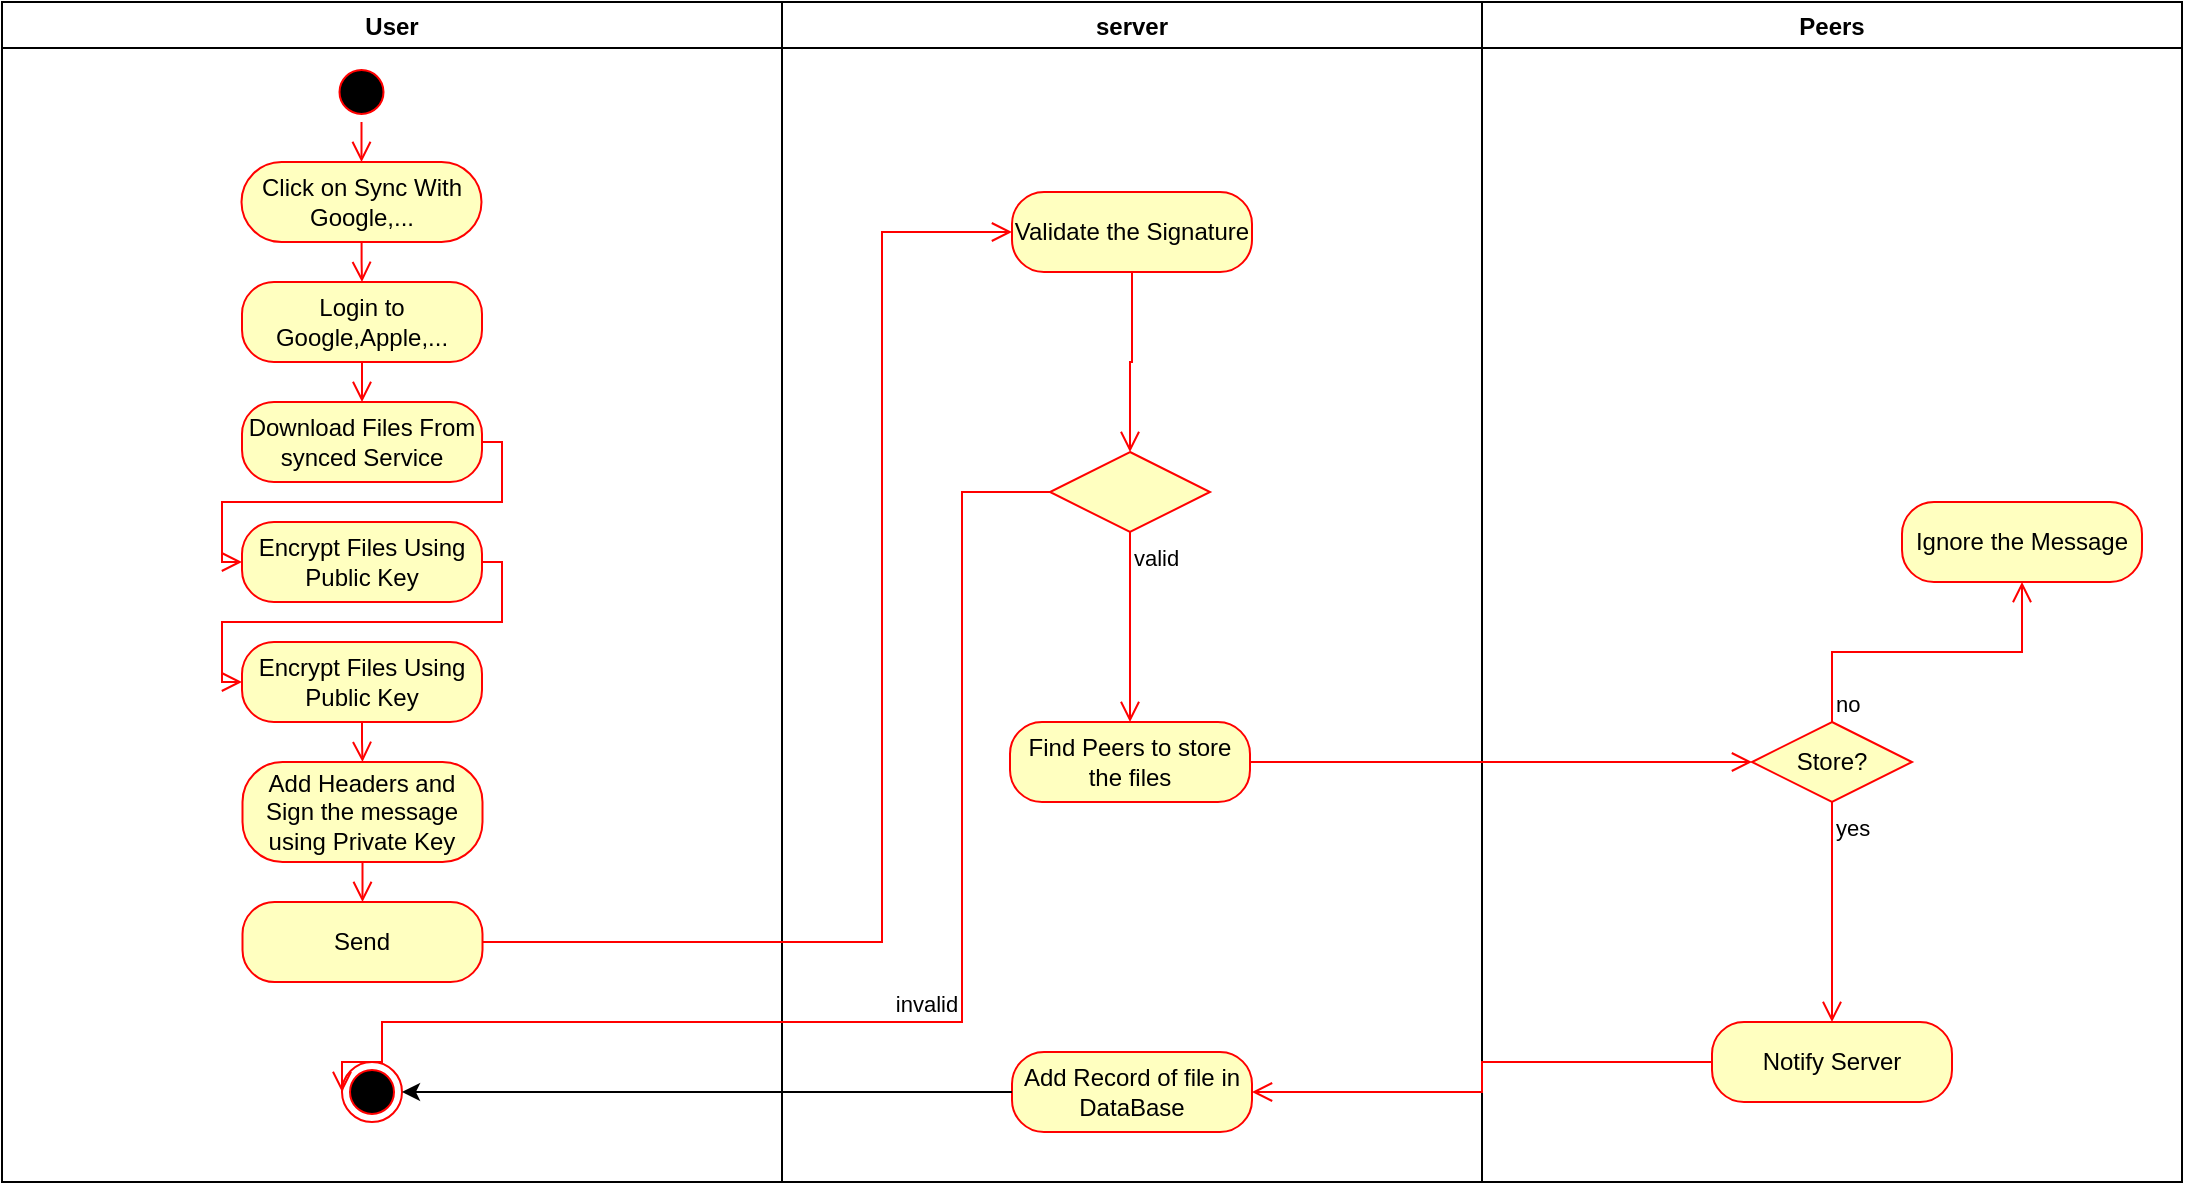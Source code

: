 <mxfile version="26.0.7">
  <diagram name="Page-1" id="2O54he_iV0tcfqrj9Db2">
    <mxGraphModel dx="1590" dy="922" grid="1" gridSize="10" guides="1" tooltips="1" connect="1" arrows="1" fold="1" page="1" pageScale="1" pageWidth="850" pageHeight="1100" math="0" shadow="0">
      <root>
        <mxCell id="0" />
        <mxCell id="1" parent="0" />
        <mxCell id="TpiMZ8z6lbcMxNbBs4mE-25" value="User" style="swimlane;" parent="1" vertex="1">
          <mxGeometry x="190" y="40" width="390" height="590" as="geometry" />
        </mxCell>
        <mxCell id="TpiMZ8z6lbcMxNbBs4mE-26" value="" style="ellipse;html=1;shape=startState;fillColor=#000000;strokeColor=#ff0000;" parent="TpiMZ8z6lbcMxNbBs4mE-25" vertex="1">
          <mxGeometry x="164.75" y="30" width="30" height="30" as="geometry" />
        </mxCell>
        <mxCell id="TpiMZ8z6lbcMxNbBs4mE-27" value="" style="edgeStyle=orthogonalEdgeStyle;html=1;verticalAlign=bottom;endArrow=open;endSize=8;strokeColor=#ff0000;rounded=0;entryX=0.5;entryY=0;entryDx=0;entryDy=0;" parent="TpiMZ8z6lbcMxNbBs4mE-25" source="TpiMZ8z6lbcMxNbBs4mE-26" target="TpiMZ8z6lbcMxNbBs4mE-28" edge="1">
          <mxGeometry relative="1" as="geometry">
            <mxPoint x="179.75" y="130" as="targetPoint" />
          </mxGeometry>
        </mxCell>
        <mxCell id="TpiMZ8z6lbcMxNbBs4mE-28" value="Click on Sync With Google,..." style="rounded=1;whiteSpace=wrap;html=1;arcSize=50;fontColor=#000000;fillColor=#ffffc0;strokeColor=#ff0000;" parent="TpiMZ8z6lbcMxNbBs4mE-25" vertex="1">
          <mxGeometry x="119.75" y="80" width="120" height="40" as="geometry" />
        </mxCell>
        <mxCell id="TpiMZ8z6lbcMxNbBs4mE-29" value="" style="edgeStyle=orthogonalEdgeStyle;html=1;verticalAlign=bottom;endArrow=open;endSize=8;strokeColor=#ff0000;rounded=0;entryX=0.5;entryY=0;entryDx=0;entryDy=0;" parent="TpiMZ8z6lbcMxNbBs4mE-25" source="TpiMZ8z6lbcMxNbBs4mE-28" target="TpiMZ8z6lbcMxNbBs4mE-30" edge="1">
          <mxGeometry relative="1" as="geometry">
            <mxPoint x="179.75" y="260" as="targetPoint" />
            <Array as="points" />
          </mxGeometry>
        </mxCell>
        <mxCell id="TpiMZ8z6lbcMxNbBs4mE-30" value="Login to Google,Apple,..." style="rounded=1;whiteSpace=wrap;html=1;arcSize=40;fontColor=#000000;fillColor=#ffffc0;strokeColor=#ff0000;" parent="TpiMZ8z6lbcMxNbBs4mE-25" vertex="1">
          <mxGeometry x="120" y="140" width="120" height="40" as="geometry" />
        </mxCell>
        <mxCell id="TpiMZ8z6lbcMxNbBs4mE-31" value="" style="edgeStyle=orthogonalEdgeStyle;html=1;verticalAlign=bottom;endArrow=open;endSize=8;strokeColor=#ff0000;rounded=0;entryX=0.5;entryY=0;entryDx=0;entryDy=0;" parent="TpiMZ8z6lbcMxNbBs4mE-25" source="TpiMZ8z6lbcMxNbBs4mE-30" target="TpiMZ8z6lbcMxNbBs4mE-34" edge="1">
          <mxGeometry relative="1" as="geometry">
            <mxPoint x="180" y="260" as="targetPoint" />
            <Array as="points" />
          </mxGeometry>
        </mxCell>
        <mxCell id="DbU4vVNVeQuLeiw8wJ58-33" style="edgeStyle=orthogonalEdgeStyle;html=1;verticalAlign=bottom;endArrow=open;endSize=8;strokeColor=#ff0000;rounded=0;entryX=0;entryY=0.5;entryDx=0;entryDy=0;exitX=1;exitY=0.5;exitDx=0;exitDy=0;" edge="1" parent="TpiMZ8z6lbcMxNbBs4mE-25" source="TpiMZ8z6lbcMxNbBs4mE-34" target="DbU4vVNVeQuLeiw8wJ58-32">
          <mxGeometry relative="1" as="geometry" />
        </mxCell>
        <mxCell id="TpiMZ8z6lbcMxNbBs4mE-34" value="Download Files From synced Service" style="rounded=1;whiteSpace=wrap;html=1;arcSize=40;fontColor=#000000;fillColor=#ffffc0;strokeColor=#ff0000;" parent="TpiMZ8z6lbcMxNbBs4mE-25" vertex="1">
          <mxGeometry x="120" y="200" width="120" height="40" as="geometry" />
        </mxCell>
        <mxCell id="DbU4vVNVeQuLeiw8wJ58-39" style="edgeStyle=orthogonalEdgeStyle;html=1;verticalAlign=bottom;endArrow=open;endSize=8;strokeColor=#ff0000;rounded=0;entryX=0;entryY=0.5;entryDx=0;entryDy=0;exitX=1;exitY=0.5;exitDx=0;exitDy=0;" edge="1" parent="TpiMZ8z6lbcMxNbBs4mE-25" source="DbU4vVNVeQuLeiw8wJ58-32" target="DbU4vVNVeQuLeiw8wJ58-35">
          <mxGeometry relative="1" as="geometry" />
        </mxCell>
        <mxCell id="DbU4vVNVeQuLeiw8wJ58-32" value="Encrypt Files Using Public Key" style="rounded=1;whiteSpace=wrap;html=1;arcSize=40;fontColor=#000000;fillColor=#ffffc0;strokeColor=#ff0000;" vertex="1" parent="TpiMZ8z6lbcMxNbBs4mE-25">
          <mxGeometry x="120" y="260" width="120" height="40" as="geometry" />
        </mxCell>
        <mxCell id="DbU4vVNVeQuLeiw8wJ58-34" value="Add Headers and Sign the message using Private Key" style="rounded=1;whiteSpace=wrap;html=1;arcSize=40;fontColor=#000000;fillColor=#ffffc0;strokeColor=#ff0000;" vertex="1" parent="TpiMZ8z6lbcMxNbBs4mE-25">
          <mxGeometry x="120.25" y="380" width="120" height="50" as="geometry" />
        </mxCell>
        <mxCell id="DbU4vVNVeQuLeiw8wJ58-35" value="Encrypt Files Using Public Key" style="rounded=1;whiteSpace=wrap;html=1;arcSize=40;fontColor=#000000;fillColor=#ffffc0;strokeColor=#ff0000;" vertex="1" parent="TpiMZ8z6lbcMxNbBs4mE-25">
          <mxGeometry x="120" y="320" width="120" height="40" as="geometry" />
        </mxCell>
        <mxCell id="DbU4vVNVeQuLeiw8wJ58-36" value="" style="edgeStyle=orthogonalEdgeStyle;html=1;verticalAlign=bottom;endArrow=open;endSize=8;strokeColor=#ff0000;rounded=0;entryX=0.5;entryY=0;entryDx=0;entryDy=0;" edge="1" parent="TpiMZ8z6lbcMxNbBs4mE-25" source="DbU4vVNVeQuLeiw8wJ58-35" target="DbU4vVNVeQuLeiw8wJ58-34">
          <mxGeometry relative="1" as="geometry">
            <mxPoint x="-19.75" y="420" as="targetPoint" />
          </mxGeometry>
        </mxCell>
        <mxCell id="DbU4vVNVeQuLeiw8wJ58-37" value="Send" style="rounded=1;whiteSpace=wrap;html=1;arcSize=40;fontColor=#000000;fillColor=#ffffc0;strokeColor=#ff0000;" vertex="1" parent="TpiMZ8z6lbcMxNbBs4mE-25">
          <mxGeometry x="120.25" y="450" width="120" height="40" as="geometry" />
        </mxCell>
        <mxCell id="DbU4vVNVeQuLeiw8wJ58-38" value="" style="edgeStyle=orthogonalEdgeStyle;html=1;verticalAlign=bottom;endArrow=open;endSize=8;strokeColor=#ff0000;rounded=0;exitX=0.5;exitY=1;exitDx=0;exitDy=0;entryX=0.5;entryY=0;entryDx=0;entryDy=0;" edge="1" parent="TpiMZ8z6lbcMxNbBs4mE-25" source="DbU4vVNVeQuLeiw8wJ58-34" target="DbU4vVNVeQuLeiw8wJ58-37">
          <mxGeometry relative="1" as="geometry">
            <mxPoint x="180.25" y="630" as="targetPoint" />
            <mxPoint x="240.25" y="500" as="sourcePoint" />
          </mxGeometry>
        </mxCell>
        <mxCell id="DbU4vVNVeQuLeiw8wJ58-47" value="" style="ellipse;html=1;shape=endState;fillColor=#000000;strokeColor=#ff0000;" vertex="1" parent="TpiMZ8z6lbcMxNbBs4mE-25">
          <mxGeometry x="170" y="530" width="30" height="30" as="geometry" />
        </mxCell>
        <mxCell id="TpiMZ8z6lbcMxNbBs4mE-38" value="server" style="swimlane;" parent="1" vertex="1">
          <mxGeometry x="580" y="40" width="350" height="590" as="geometry" />
        </mxCell>
        <mxCell id="DbU4vVNVeQuLeiw8wJ58-40" value="Validate the Signature" style="rounded=1;whiteSpace=wrap;html=1;arcSize=40;fontColor=#000000;fillColor=#ffffc0;strokeColor=#ff0000;" vertex="1" parent="TpiMZ8z6lbcMxNbBs4mE-38">
          <mxGeometry x="115" y="95" width="120" height="40" as="geometry" />
        </mxCell>
        <mxCell id="DbU4vVNVeQuLeiw8wJ58-41" value="" style="edgeStyle=orthogonalEdgeStyle;html=1;verticalAlign=bottom;endArrow=open;endSize=8;strokeColor=#ff0000;rounded=0;entryX=0.5;entryY=0;entryDx=0;entryDy=0;" edge="1" parent="TpiMZ8z6lbcMxNbBs4mE-38" source="DbU4vVNVeQuLeiw8wJ58-40" target="DbU4vVNVeQuLeiw8wJ58-44">
          <mxGeometry relative="1" as="geometry">
            <mxPoint x="175" y="215" as="targetPoint" />
          </mxGeometry>
        </mxCell>
        <mxCell id="DbU4vVNVeQuLeiw8wJ58-42" value="Find Peers to store the files" style="rounded=1;whiteSpace=wrap;html=1;arcSize=40;fontColor=#000000;fillColor=#ffffc0;strokeColor=#ff0000;" vertex="1" parent="TpiMZ8z6lbcMxNbBs4mE-38">
          <mxGeometry x="114" y="360" width="120" height="40" as="geometry" />
        </mxCell>
        <mxCell id="DbU4vVNVeQuLeiw8wJ58-43" value="Add Record of file in DataBase" style="rounded=1;whiteSpace=wrap;html=1;arcSize=40;fontColor=#000000;fillColor=#ffffc0;strokeColor=#ff0000;" vertex="1" parent="TpiMZ8z6lbcMxNbBs4mE-38">
          <mxGeometry x="115" y="525" width="120" height="40" as="geometry" />
        </mxCell>
        <mxCell id="DbU4vVNVeQuLeiw8wJ58-44" value="" style="rhombus;whiteSpace=wrap;html=1;fontColor=#000000;fillColor=#ffffc0;strokeColor=#ff0000;" vertex="1" parent="TpiMZ8z6lbcMxNbBs4mE-38">
          <mxGeometry x="134" y="225" width="80" height="40" as="geometry" />
        </mxCell>
        <mxCell id="DbU4vVNVeQuLeiw8wJ58-45" value="&lt;div&gt;valid&lt;/div&gt;" style="edgeStyle=orthogonalEdgeStyle;html=1;align=left;verticalAlign=top;endArrow=open;endSize=8;strokeColor=#ff0000;rounded=0;entryX=0.5;entryY=0;entryDx=0;entryDy=0;" edge="1" parent="TpiMZ8z6lbcMxNbBs4mE-38" source="DbU4vVNVeQuLeiw8wJ58-44" target="DbU4vVNVeQuLeiw8wJ58-42">
          <mxGeometry x="-1" relative="1" as="geometry">
            <mxPoint x="174" y="325" as="targetPoint" />
          </mxGeometry>
        </mxCell>
        <mxCell id="TpiMZ8z6lbcMxNbBs4mE-45" value="Peers" style="swimlane;" parent="1" vertex="1">
          <mxGeometry x="930" y="40" width="350" height="590" as="geometry" />
        </mxCell>
        <mxCell id="TpiMZ8z6lbcMxNbBs4mE-46" value="Store?" style="rhombus;whiteSpace=wrap;html=1;fontColor=#000000;fillColor=#ffffc0;strokeColor=#ff0000;" parent="TpiMZ8z6lbcMxNbBs4mE-45" vertex="1">
          <mxGeometry x="135" y="360" width="80" height="40" as="geometry" />
        </mxCell>
        <mxCell id="TpiMZ8z6lbcMxNbBs4mE-47" value="no" style="edgeStyle=orthogonalEdgeStyle;html=1;align=left;verticalAlign=bottom;endArrow=open;endSize=8;strokeColor=#ff0000;rounded=0;entryX=0.5;entryY=1;entryDx=0;entryDy=0;" parent="TpiMZ8z6lbcMxNbBs4mE-45" source="TpiMZ8z6lbcMxNbBs4mE-46" target="TpiMZ8z6lbcMxNbBs4mE-50" edge="1">
          <mxGeometry x="-1" relative="1" as="geometry">
            <mxPoint x="270" y="310" as="targetPoint" />
          </mxGeometry>
        </mxCell>
        <mxCell id="TpiMZ8z6lbcMxNbBs4mE-48" value="yes" style="edgeStyle=orthogonalEdgeStyle;html=1;align=left;verticalAlign=top;endArrow=open;endSize=8;strokeColor=#ff0000;rounded=0;entryX=0.5;entryY=0;entryDx=0;entryDy=0;" parent="TpiMZ8z6lbcMxNbBs4mE-45" source="TpiMZ8z6lbcMxNbBs4mE-46" edge="1" target="TpiMZ8z6lbcMxNbBs4mE-49">
          <mxGeometry x="-1" relative="1" as="geometry">
            <mxPoint x="175" y="470" as="targetPoint" />
          </mxGeometry>
        </mxCell>
        <mxCell id="TpiMZ8z6lbcMxNbBs4mE-49" value="Notify Server" style="rounded=1;whiteSpace=wrap;html=1;arcSize=40;fontColor=#000000;fillColor=#ffffc0;strokeColor=#ff0000;" parent="TpiMZ8z6lbcMxNbBs4mE-45" vertex="1">
          <mxGeometry x="115" y="510" width="120" height="40" as="geometry" />
        </mxCell>
        <mxCell id="TpiMZ8z6lbcMxNbBs4mE-50" value="Ignore the Message" style="rounded=1;whiteSpace=wrap;html=1;arcSize=40;fontColor=#000000;fillColor=#ffffc0;strokeColor=#ff0000;" parent="TpiMZ8z6lbcMxNbBs4mE-45" vertex="1">
          <mxGeometry x="210" y="250" width="120" height="40" as="geometry" />
        </mxCell>
        <mxCell id="TpiMZ8z6lbcMxNbBs4mE-51" value="" style="edgeStyle=orthogonalEdgeStyle;html=1;verticalAlign=bottom;endArrow=open;endSize=8;strokeColor=#ff0000;rounded=0;entryX=0;entryY=0.5;entryDx=0;entryDy=0;exitX=1;exitY=0.5;exitDx=0;exitDy=0;" parent="1" source="DbU4vVNVeQuLeiw8wJ58-42" target="TpiMZ8z6lbcMxNbBs4mE-46" edge="1">
          <mxGeometry relative="1" as="geometry">
            <mxPoint x="1030" y="440" as="targetPoint" />
            <mxPoint x="820" y="400" as="sourcePoint" />
          </mxGeometry>
        </mxCell>
        <mxCell id="TpiMZ8z6lbcMxNbBs4mE-52" value="" style="edgeStyle=orthogonalEdgeStyle;html=1;verticalAlign=bottom;endArrow=open;endSize=8;strokeColor=#ff0000;rounded=0;entryX=1;entryY=0.5;entryDx=0;entryDy=0;" parent="1" source="TpiMZ8z6lbcMxNbBs4mE-49" target="DbU4vVNVeQuLeiw8wJ58-43" edge="1">
          <mxGeometry relative="1" as="geometry">
            <mxPoint x="860" y="550" as="targetPoint" />
          </mxGeometry>
        </mxCell>
        <mxCell id="DbU4vVNVeQuLeiw8wJ58-46" style="edgeStyle=orthogonalEdgeStyle;html=1;verticalAlign=bottom;endArrow=open;endSize=8;strokeColor=#ff0000;rounded=0;entryX=0;entryY=0.5;entryDx=0;entryDy=0;exitX=1;exitY=0.5;exitDx=0;exitDy=0;" edge="1" parent="1" source="DbU4vVNVeQuLeiw8wJ58-37" target="DbU4vVNVeQuLeiw8wJ58-40">
          <mxGeometry relative="1" as="geometry">
            <Array as="points">
              <mxPoint x="630" y="510" />
              <mxPoint x="630" y="155" />
            </Array>
          </mxGeometry>
        </mxCell>
        <mxCell id="DbU4vVNVeQuLeiw8wJ58-48" style="edgeStyle=orthogonalEdgeStyle;rounded=0;orthogonalLoop=1;jettySize=auto;html=1;entryX=1;entryY=0.5;entryDx=0;entryDy=0;" edge="1" parent="1" source="DbU4vVNVeQuLeiw8wJ58-43" target="DbU4vVNVeQuLeiw8wJ58-47">
          <mxGeometry relative="1" as="geometry" />
        </mxCell>
        <mxCell id="DbU4vVNVeQuLeiw8wJ58-49" value="invalid" style="edgeStyle=orthogonalEdgeStyle;html=1;verticalAlign=bottom;endArrow=open;endSize=8;strokeColor=#ff0000;rounded=0;entryX=0;entryY=0.5;entryDx=0;entryDy=0;exitX=0;exitY=0.5;exitDx=0;exitDy=0;" edge="1" parent="1" source="DbU4vVNVeQuLeiw8wJ58-44" target="DbU4vVNVeQuLeiw8wJ58-47">
          <mxGeometry relative="1" as="geometry">
            <mxPoint x="690" y="300" as="sourcePoint" />
            <Array as="points">
              <mxPoint x="670" y="285" />
              <mxPoint x="670" y="550" />
              <mxPoint x="380" y="550" />
              <mxPoint x="380" y="570" />
              <mxPoint x="360" y="570" />
            </Array>
          </mxGeometry>
        </mxCell>
      </root>
    </mxGraphModel>
  </diagram>
</mxfile>

